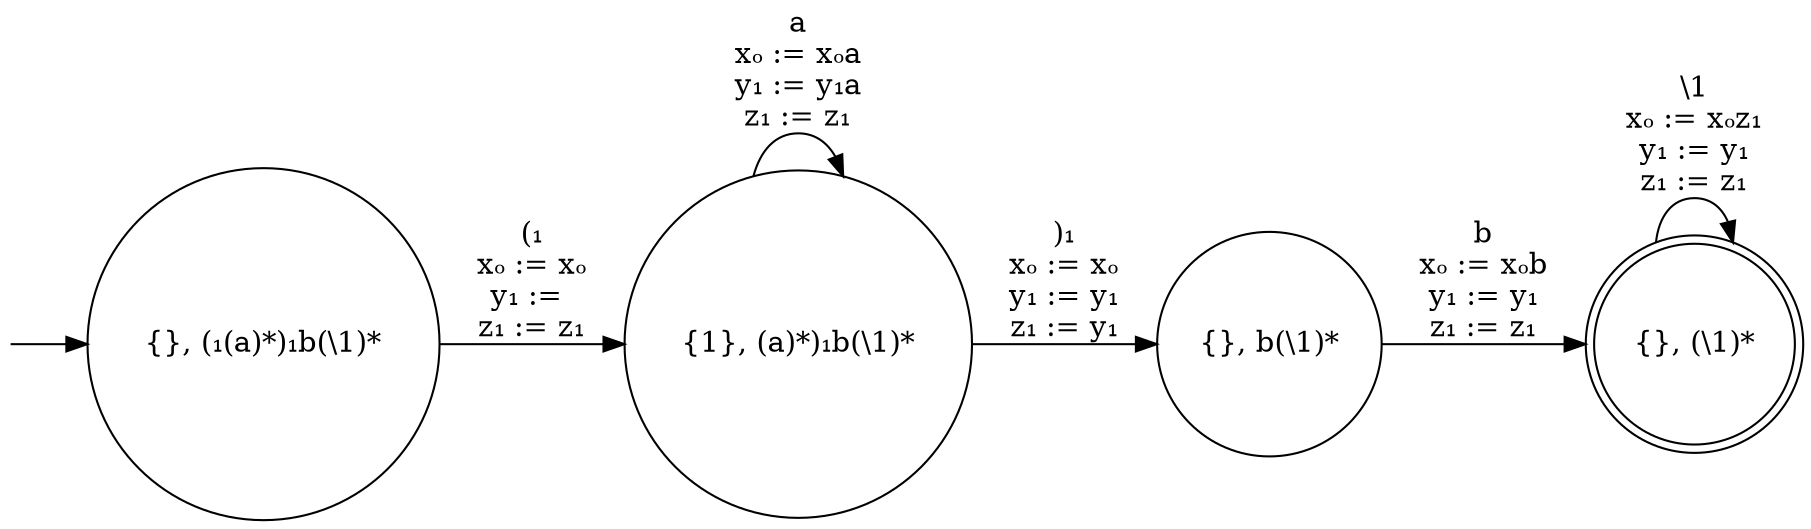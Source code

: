 digraph tmp_sst {
  graph [
    rankdir = LR
  ];

  node [
    shape = circle
  ];

  "initial" [
    label = "",
    shape = none,
    fixedsize = true,
    width = 0,
    height = 0
  ];
  "0" [label = "{}, (\\1)*", shape = doublecircle];
  "1" [label = "{}, (₁(a)*)₁b(\\1)*"];
  "2" [label = "{}, b(\\1)*"];
  "3" [label = "{1}, (a)*)₁b(\\1)*"];

  "initial" -> "1";
  "3" -> "2" [label = ")₁
xₒ := xₒ\ny₁ := y₁\nz₁ := y₁"];
  "0" -> "0" [label = "\\1
xₒ := xₒz₁\ny₁ := y₁\nz₁ := z₁"];
  "2" -> "0" [label = "b
xₒ := xₒb\ny₁ := y₁\nz₁ := z₁"];
  "1" -> "3" [label = "(₁
xₒ := xₒ\ny₁ := \nz₁ := z₁"];
  "3" -> "3" [label = "a
xₒ := xₒa\ny₁ := y₁a\nz₁ := z₁"];

}

